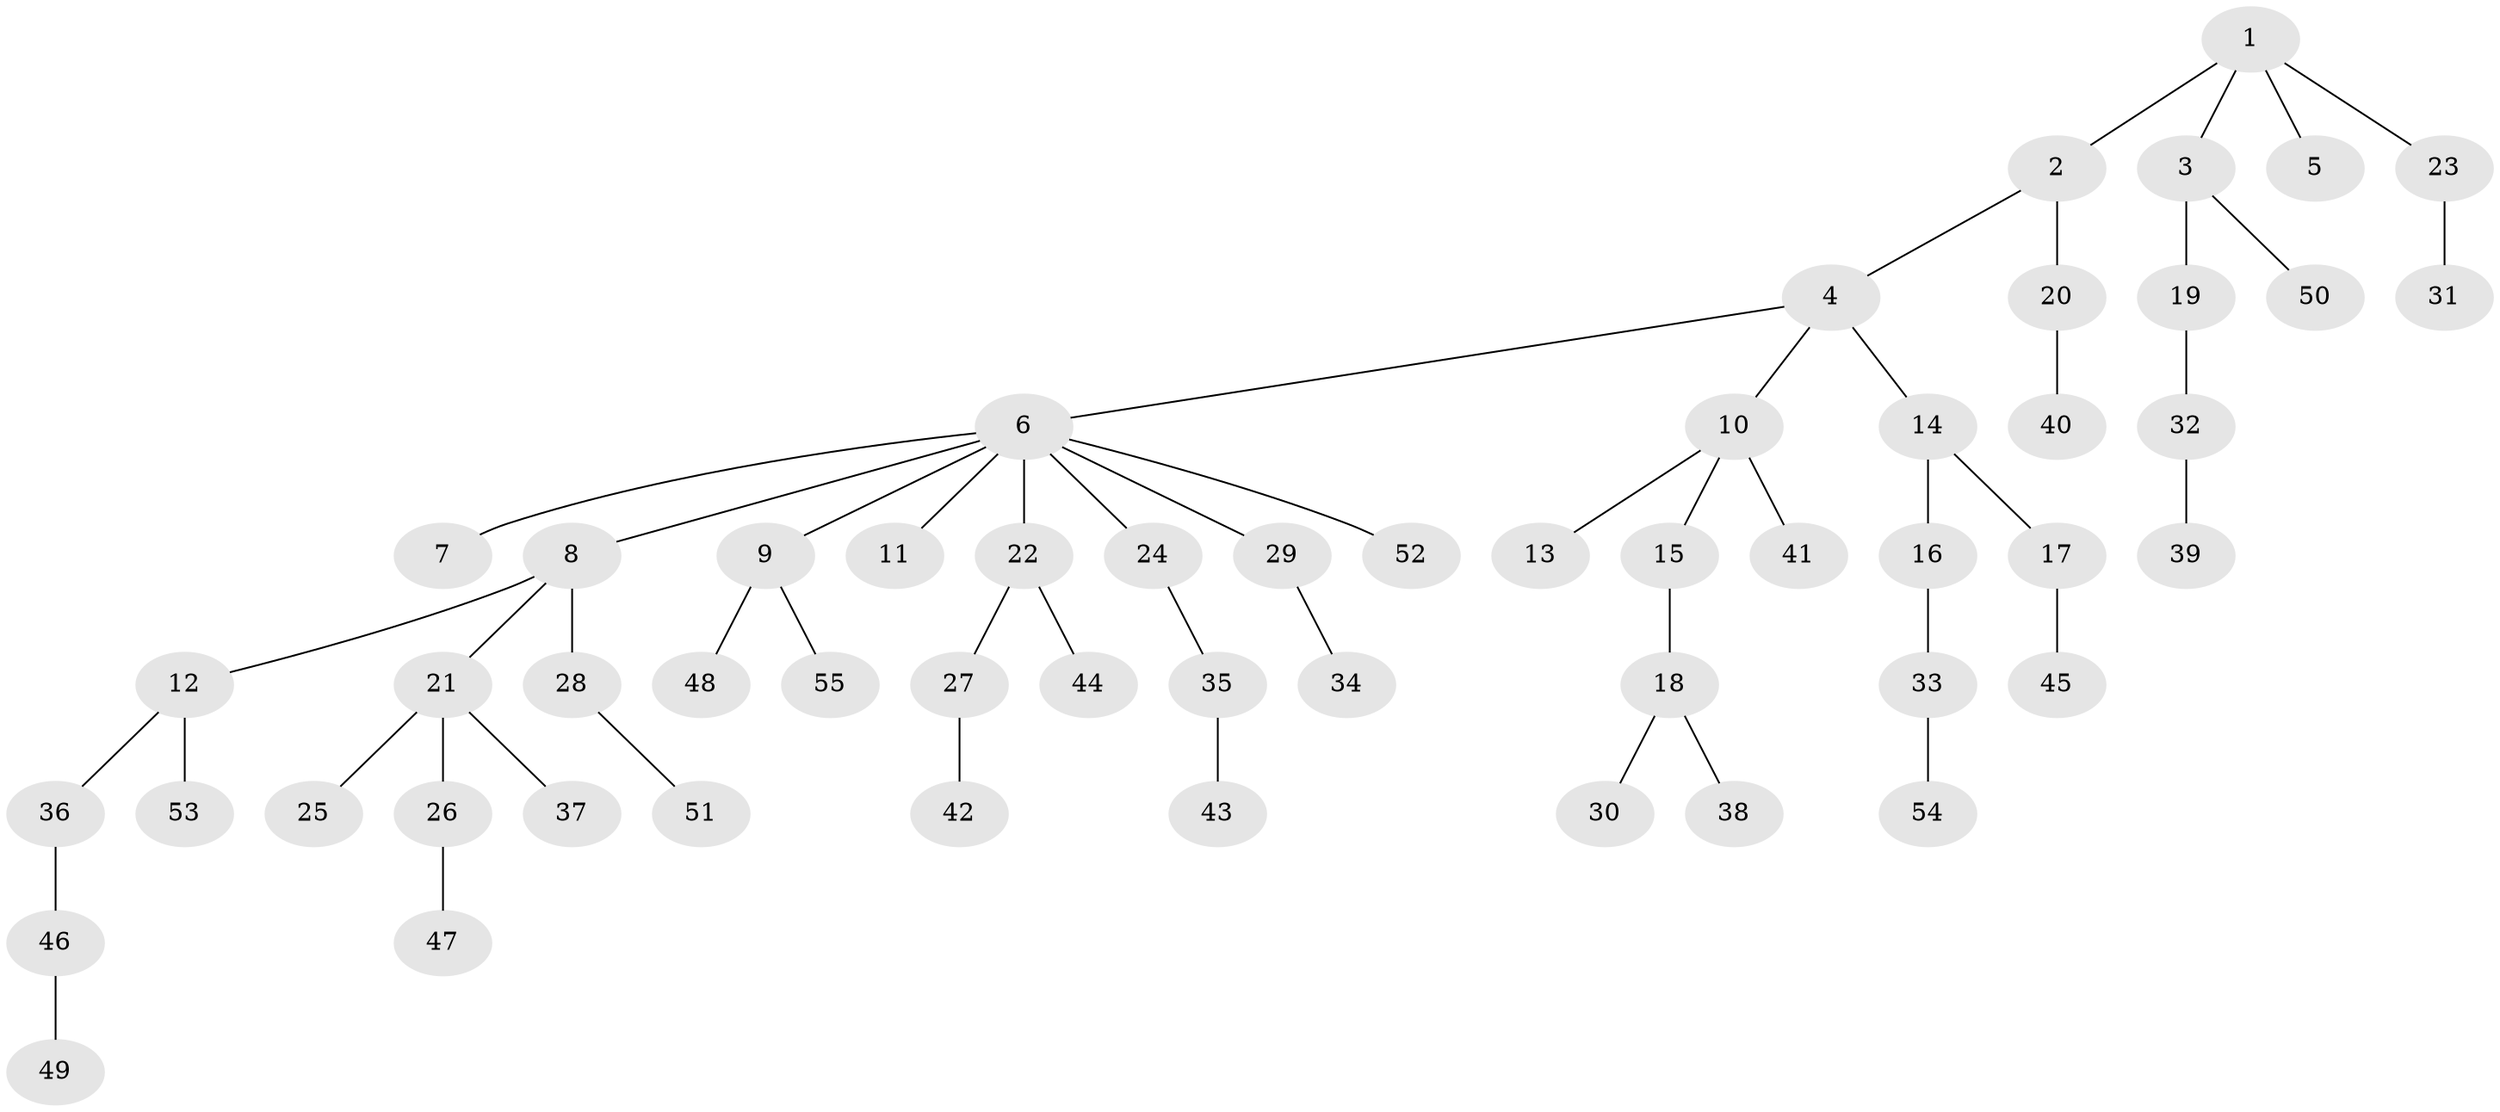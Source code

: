 // coarse degree distribution, {3: 0.10344827586206896, 2: 0.3448275862068966, 4: 0.06896551724137931, 6: 0.034482758620689655, 1: 0.4482758620689655}
// Generated by graph-tools (version 1.1) at 2025/51/03/04/25 22:51:29]
// undirected, 55 vertices, 54 edges
graph export_dot {
  node [color=gray90,style=filled];
  1;
  2;
  3;
  4;
  5;
  6;
  7;
  8;
  9;
  10;
  11;
  12;
  13;
  14;
  15;
  16;
  17;
  18;
  19;
  20;
  21;
  22;
  23;
  24;
  25;
  26;
  27;
  28;
  29;
  30;
  31;
  32;
  33;
  34;
  35;
  36;
  37;
  38;
  39;
  40;
  41;
  42;
  43;
  44;
  45;
  46;
  47;
  48;
  49;
  50;
  51;
  52;
  53;
  54;
  55;
  1 -- 2;
  1 -- 3;
  1 -- 5;
  1 -- 23;
  2 -- 4;
  2 -- 20;
  3 -- 19;
  3 -- 50;
  4 -- 6;
  4 -- 10;
  4 -- 14;
  6 -- 7;
  6 -- 8;
  6 -- 9;
  6 -- 11;
  6 -- 22;
  6 -- 24;
  6 -- 29;
  6 -- 52;
  8 -- 12;
  8 -- 21;
  8 -- 28;
  9 -- 48;
  9 -- 55;
  10 -- 13;
  10 -- 15;
  10 -- 41;
  12 -- 36;
  12 -- 53;
  14 -- 16;
  14 -- 17;
  15 -- 18;
  16 -- 33;
  17 -- 45;
  18 -- 30;
  18 -- 38;
  19 -- 32;
  20 -- 40;
  21 -- 25;
  21 -- 26;
  21 -- 37;
  22 -- 27;
  22 -- 44;
  23 -- 31;
  24 -- 35;
  26 -- 47;
  27 -- 42;
  28 -- 51;
  29 -- 34;
  32 -- 39;
  33 -- 54;
  35 -- 43;
  36 -- 46;
  46 -- 49;
}
